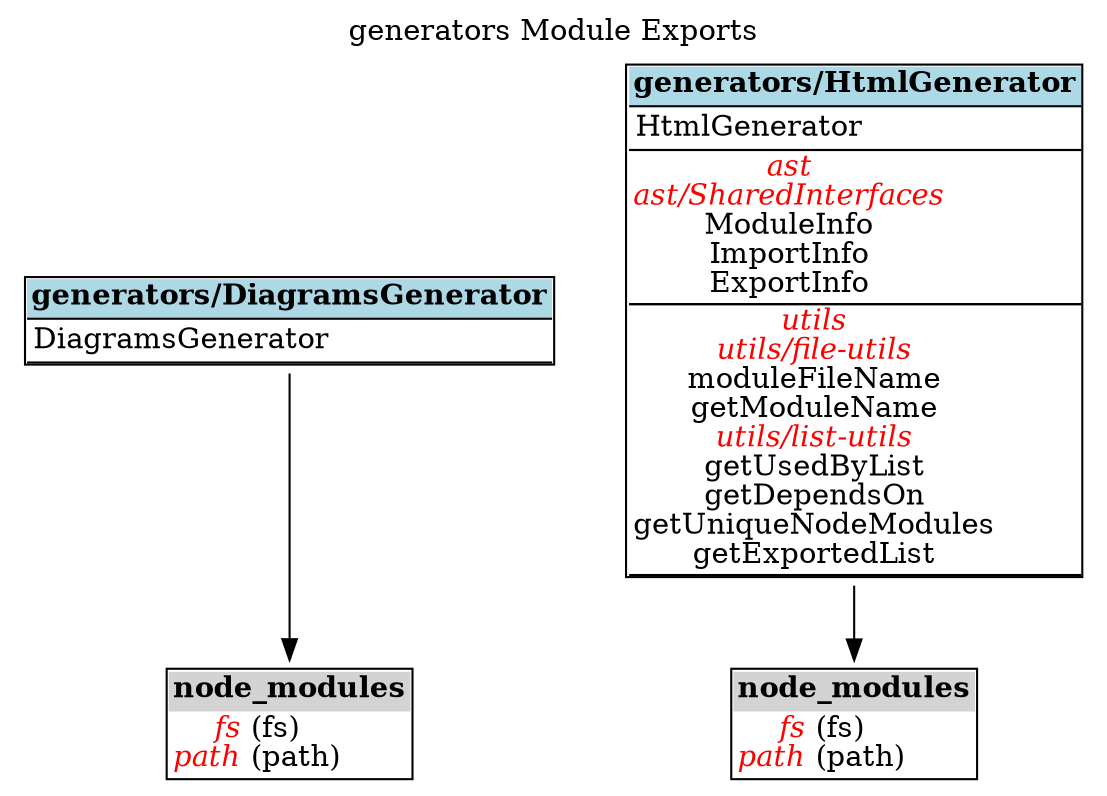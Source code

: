 digraph {label="generators Module Exports";
labelloc="t";
"generators/DiagramsGenerator" [shape=none, label=<<TABLE cellspacing="0" cellborder="0" align="left">
<TR><TD bgcolor="lightblue" align="center"><B>generators/DiagramsGenerator</B></TD></TR>
<TR><TD BORDER="1" SIDES="TB" align="left">
DiagramsGenerator<BR/>
</TD></TR>
</TABLE>>];
"generators/DiagramsGenerator-node_modules" [shape=none, label=<<TABLE cellspacing="0" cellborder="0" align="left">
<TR><TD bgcolor="lightgrey" align="center"><B>node_modules</B></TD></TR>
<TR><TD align="left">
<font color="red"><I>fs</I></font> (fs)<BR/>
<font color="red"><I>path</I></font> (path)<BR/>
</TD></TR>
</TABLE>>];
"generators/DiagramsGenerator"->"generators/DiagramsGenerator-node_modules";
"generators/HtmlGenerator" [shape=none, label=<<TABLE cellspacing="0" cellborder="0" align="left">
<TR><TD bgcolor="lightblue" align="center"><B>generators/HtmlGenerator</B></TD></TR>
<TR><TD BORDER="1" SIDES="TB" align="left">
HtmlGenerator<BR/>
</TD></TR>
<TR><TD BORDER="1" SIDES="TB" cellpadding="1" align="left" HREF="diagrams.html#ast" TARGET="_top">
<font color="red"><I>ast</I></font><BR/>
<font color="red"><I>ast/SharedInterfaces</I></font><BR/>
ModuleInfo<BR/>
ImportInfo<BR/>
ExportInfo<BR/>
</TD></TR>
<TR><TD BORDER="1" SIDES="TB" cellpadding="1" align="left" HREF="diagrams.html#utils" TARGET="_top">
<font color="red"><I>utils</I></font><BR/>
<font color="red"><I>utils/file-utils</I></font><BR/>
moduleFileName<BR/>
getModuleName<BR/>
<font color="red"><I>utils/list-utils</I></font><BR/>
getUsedByList<BR/>
getDependsOn<BR/>
getUniqueNodeModules<BR/>
getExportedList<BR/>
</TD></TR>
</TABLE>>];
"generators/HtmlGenerator-node_modules" [shape=none, label=<<TABLE cellspacing="0" cellborder="0" align="left">
<TR><TD bgcolor="lightgrey" align="center"><B>node_modules</B></TD></TR>
<TR><TD align="left">
<font color="red"><I>fs</I></font> (fs)<BR/>
<font color="red"><I>path</I></font> (path)<BR/>
</TD></TR>
</TABLE>>];
"generators/HtmlGenerator"->"generators/HtmlGenerator-node_modules";
}
